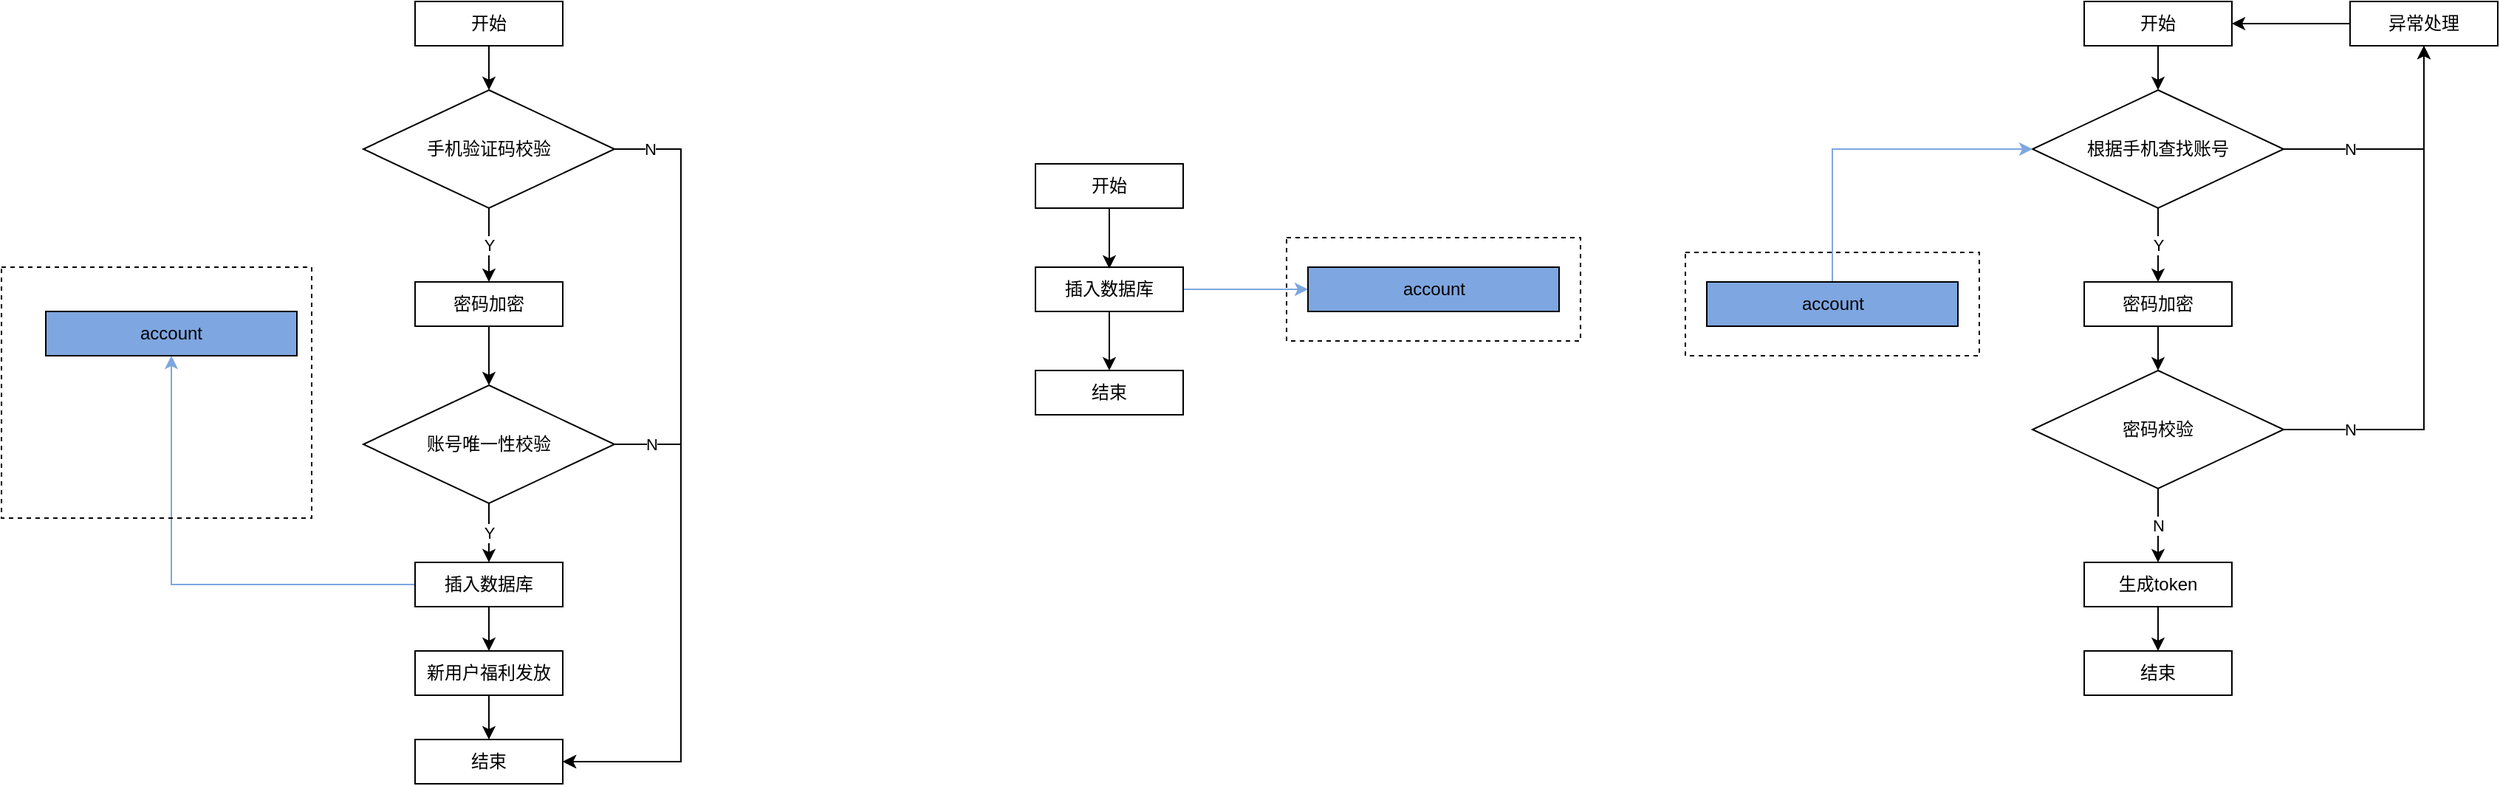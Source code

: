 <mxfile version="24.7.17">
  <diagram name="第 1 页" id="vO-5KL60WhVZvW-t5biG">
    <mxGraphModel dx="1195" dy="615" grid="1" gridSize="10" guides="1" tooltips="1" connect="1" arrows="1" fold="1" page="1" pageScale="1" pageWidth="827" pageHeight="1169" math="0" shadow="0">
      <root>
        <mxCell id="0" />
        <mxCell id="1" parent="0" />
        <mxCell id="7dtAC1SlJE9wVKhIc8UQ-5" value="" style="edgeStyle=orthogonalEdgeStyle;rounded=0;orthogonalLoop=1;jettySize=auto;html=1;" parent="1" source="7dtAC1SlJE9wVKhIc8UQ-1" target="7dtAC1SlJE9wVKhIc8UQ-4" edge="1">
          <mxGeometry relative="1" as="geometry" />
        </mxCell>
        <mxCell id="7dtAC1SlJE9wVKhIc8UQ-1" value="开始" style="rounded=0;whiteSpace=wrap;html=1;fillColor=none;" parent="1" vertex="1">
          <mxGeometry x="310" y="160" width="100" height="30" as="geometry" />
        </mxCell>
        <mxCell id="7dtAC1SlJE9wVKhIc8UQ-7" value="Y" style="edgeStyle=orthogonalEdgeStyle;rounded=0;orthogonalLoop=1;jettySize=auto;html=1;" parent="1" source="7dtAC1SlJE9wVKhIc8UQ-4" target="7dtAC1SlJE9wVKhIc8UQ-6" edge="1">
          <mxGeometry relative="1" as="geometry" />
        </mxCell>
        <mxCell id="7dtAC1SlJE9wVKhIc8UQ-18" value="N" style="edgeStyle=orthogonalEdgeStyle;rounded=0;orthogonalLoop=1;jettySize=auto;html=1;entryX=1;entryY=0.5;entryDx=0;entryDy=0;" parent="1" source="7dtAC1SlJE9wVKhIc8UQ-4" target="7dtAC1SlJE9wVKhIc8UQ-16" edge="1">
          <mxGeometry x="-0.911" relative="1" as="geometry">
            <Array as="points">
              <mxPoint x="490" y="260" />
              <mxPoint x="490" y="675" />
            </Array>
            <mxPoint as="offset" />
          </mxGeometry>
        </mxCell>
        <mxCell id="7dtAC1SlJE9wVKhIc8UQ-4" value="手机验证码校验" style="rhombus;whiteSpace=wrap;html=1;fillColor=none;" parent="1" vertex="1">
          <mxGeometry x="275" y="220" width="170" height="80" as="geometry" />
        </mxCell>
        <mxCell id="7dtAC1SlJE9wVKhIc8UQ-9" value="" style="edgeStyle=orthogonalEdgeStyle;rounded=0;orthogonalLoop=1;jettySize=auto;html=1;" parent="1" source="7dtAC1SlJE9wVKhIc8UQ-6" target="7dtAC1SlJE9wVKhIc8UQ-8" edge="1">
          <mxGeometry relative="1" as="geometry" />
        </mxCell>
        <mxCell id="7dtAC1SlJE9wVKhIc8UQ-6" value="密码加密" style="rounded=0;whiteSpace=wrap;html=1;fillColor=none;" parent="1" vertex="1">
          <mxGeometry x="310" y="350" width="100" height="30" as="geometry" />
        </mxCell>
        <mxCell id="7dtAC1SlJE9wVKhIc8UQ-11" value="Y" style="edgeStyle=orthogonalEdgeStyle;rounded=0;orthogonalLoop=1;jettySize=auto;html=1;" parent="1" source="7dtAC1SlJE9wVKhIc8UQ-8" target="7dtAC1SlJE9wVKhIc8UQ-10" edge="1">
          <mxGeometry relative="1" as="geometry" />
        </mxCell>
        <mxCell id="7dtAC1SlJE9wVKhIc8UQ-19" value="N" style="edgeStyle=orthogonalEdgeStyle;rounded=0;orthogonalLoop=1;jettySize=auto;html=1;entryX=1;entryY=0.5;entryDx=0;entryDy=0;" parent="1" source="7dtAC1SlJE9wVKhIc8UQ-8" target="7dtAC1SlJE9wVKhIc8UQ-16" edge="1">
          <mxGeometry x="-0.853" relative="1" as="geometry">
            <Array as="points">
              <mxPoint x="490" y="460" />
              <mxPoint x="490" y="675" />
            </Array>
            <mxPoint as="offset" />
          </mxGeometry>
        </mxCell>
        <mxCell id="7dtAC1SlJE9wVKhIc8UQ-8" value="账号唯一性校验" style="rhombus;whiteSpace=wrap;html=1;fillColor=none;" parent="1" vertex="1">
          <mxGeometry x="275" y="420" width="170" height="80" as="geometry" />
        </mxCell>
        <mxCell id="7dtAC1SlJE9wVKhIc8UQ-15" value="" style="edgeStyle=orthogonalEdgeStyle;rounded=0;orthogonalLoop=1;jettySize=auto;html=1;" parent="1" source="7dtAC1SlJE9wVKhIc8UQ-10" target="7dtAC1SlJE9wVKhIc8UQ-14" edge="1">
          <mxGeometry relative="1" as="geometry" />
        </mxCell>
        <mxCell id="7dtAC1SlJE9wVKhIc8UQ-20" style="edgeStyle=orthogonalEdgeStyle;rounded=0;orthogonalLoop=1;jettySize=auto;html=1;strokeColor=#7EA6E0;" parent="1" source="7dtAC1SlJE9wVKhIc8UQ-10" target="7dtAC1SlJE9wVKhIc8UQ-13" edge="1">
          <mxGeometry relative="1" as="geometry" />
        </mxCell>
        <mxCell id="7dtAC1SlJE9wVKhIc8UQ-10" value="插入数据库" style="rounded=0;whiteSpace=wrap;html=1;fillColor=none;" parent="1" vertex="1">
          <mxGeometry x="310" y="540" width="100" height="30" as="geometry" />
        </mxCell>
        <mxCell id="7dtAC1SlJE9wVKhIc8UQ-12" value="" style="rounded=0;whiteSpace=wrap;html=1;fillColor=none;dashed=1;" parent="1" vertex="1">
          <mxGeometry x="30" y="340" width="210" height="170" as="geometry" />
        </mxCell>
        <mxCell id="7dtAC1SlJE9wVKhIc8UQ-13" value="account" style="rounded=0;whiteSpace=wrap;html=1;fillColor=#7EA6E0;" parent="1" vertex="1">
          <mxGeometry x="60" y="370" width="170" height="30" as="geometry" />
        </mxCell>
        <mxCell id="7dtAC1SlJE9wVKhIc8UQ-17" value="" style="edgeStyle=orthogonalEdgeStyle;rounded=0;orthogonalLoop=1;jettySize=auto;html=1;" parent="1" source="7dtAC1SlJE9wVKhIc8UQ-14" target="7dtAC1SlJE9wVKhIc8UQ-16" edge="1">
          <mxGeometry relative="1" as="geometry" />
        </mxCell>
        <mxCell id="7dtAC1SlJE9wVKhIc8UQ-14" value="新用户福利发放" style="rounded=0;whiteSpace=wrap;html=1;fillColor=none;" parent="1" vertex="1">
          <mxGeometry x="310" y="600" width="100" height="30" as="geometry" />
        </mxCell>
        <mxCell id="7dtAC1SlJE9wVKhIc8UQ-16" value="结束" style="rounded=0;whiteSpace=wrap;html=1;fillColor=none;" parent="1" vertex="1">
          <mxGeometry x="310" y="660" width="100" height="30" as="geometry" />
        </mxCell>
        <mxCell id="7dtAC1SlJE9wVKhIc8UQ-31" value="" style="edgeStyle=orthogonalEdgeStyle;rounded=0;orthogonalLoop=1;jettySize=auto;html=1;" parent="1" source="7dtAC1SlJE9wVKhIc8UQ-28" edge="1">
          <mxGeometry relative="1" as="geometry">
            <mxPoint x="780.0" y="341" as="targetPoint" />
          </mxGeometry>
        </mxCell>
        <mxCell id="7dtAC1SlJE9wVKhIc8UQ-28" value="开始" style="rounded=0;whiteSpace=wrap;html=1;fillColor=none;" parent="1" vertex="1">
          <mxGeometry x="730" y="270" width="100" height="30" as="geometry" />
        </mxCell>
        <mxCell id="7dtAC1SlJE9wVKhIc8UQ-36" style="edgeStyle=orthogonalEdgeStyle;rounded=0;orthogonalLoop=1;jettySize=auto;html=1;entryX=0;entryY=0.5;entryDx=0;entryDy=0;strokeColor=#7EA6E0;" parent="1" source="7dtAC1SlJE9wVKhIc8UQ-33" target="7dtAC1SlJE9wVKhIc8UQ-25" edge="1">
          <mxGeometry relative="1" as="geometry" />
        </mxCell>
        <mxCell id="7dtAC1SlJE9wVKhIc8UQ-43" value="" style="edgeStyle=orthogonalEdgeStyle;rounded=0;orthogonalLoop=1;jettySize=auto;html=1;" parent="1" source="7dtAC1SlJE9wVKhIc8UQ-33" target="7dtAC1SlJE9wVKhIc8UQ-40" edge="1">
          <mxGeometry relative="1" as="geometry" />
        </mxCell>
        <mxCell id="7dtAC1SlJE9wVKhIc8UQ-33" value="插入数据库" style="rounded=0;whiteSpace=wrap;html=1;fillColor=none;" parent="1" vertex="1">
          <mxGeometry x="730" y="340" width="100" height="30" as="geometry" />
        </mxCell>
        <mxCell id="7dtAC1SlJE9wVKhIc8UQ-40" value="结束" style="rounded=0;whiteSpace=wrap;html=1;fillColor=none;" parent="1" vertex="1">
          <mxGeometry x="730" y="410" width="100" height="30" as="geometry" />
        </mxCell>
        <mxCell id="7dtAC1SlJE9wVKhIc8UQ-24" value="" style="rounded=0;whiteSpace=wrap;html=1;fillColor=none;dashed=1;" parent="1" vertex="1">
          <mxGeometry x="900" y="320" width="199" height="70" as="geometry" />
        </mxCell>
        <mxCell id="7dtAC1SlJE9wVKhIc8UQ-25" value="account" style="rounded=0;whiteSpace=wrap;html=1;fillColor=#7EA6E0;" parent="1" vertex="1">
          <mxGeometry x="914.5" y="340" width="170" height="30" as="geometry" />
        </mxCell>
        <mxCell id="vSEwYygJi2QSESKw-jdO-1" value="" style="edgeStyle=orthogonalEdgeStyle;rounded=0;orthogonalLoop=1;jettySize=auto;html=1;" edge="1" parent="1" source="vSEwYygJi2QSESKw-jdO-2" target="vSEwYygJi2QSESKw-jdO-5">
          <mxGeometry relative="1" as="geometry" />
        </mxCell>
        <mxCell id="vSEwYygJi2QSESKw-jdO-2" value="开始" style="rounded=0;whiteSpace=wrap;html=1;fillColor=none;" vertex="1" parent="1">
          <mxGeometry x="1440" y="160" width="100" height="30" as="geometry" />
        </mxCell>
        <mxCell id="vSEwYygJi2QSESKw-jdO-3" value="Y" style="edgeStyle=orthogonalEdgeStyle;rounded=0;orthogonalLoop=1;jettySize=auto;html=1;" edge="1" parent="1" source="vSEwYygJi2QSESKw-jdO-5" target="vSEwYygJi2QSESKw-jdO-7">
          <mxGeometry relative="1" as="geometry" />
        </mxCell>
        <mxCell id="vSEwYygJi2QSESKw-jdO-30" value="N" style="edgeStyle=orthogonalEdgeStyle;rounded=0;orthogonalLoop=1;jettySize=auto;html=1;entryX=0.5;entryY=1;entryDx=0;entryDy=0;" edge="1" parent="1" source="vSEwYygJi2QSESKw-jdO-5" target="vSEwYygJi2QSESKw-jdO-29">
          <mxGeometry x="-0.455" relative="1" as="geometry">
            <mxPoint as="offset" />
          </mxGeometry>
        </mxCell>
        <mxCell id="vSEwYygJi2QSESKw-jdO-5" value="根据手机查找账号" style="rhombus;whiteSpace=wrap;html=1;fillColor=none;" vertex="1" parent="1">
          <mxGeometry x="1405" y="220" width="170" height="80" as="geometry" />
        </mxCell>
        <mxCell id="vSEwYygJi2QSESKw-jdO-25" value="" style="edgeStyle=orthogonalEdgeStyle;rounded=0;orthogonalLoop=1;jettySize=auto;html=1;" edge="1" parent="1" source="vSEwYygJi2QSESKw-jdO-7" target="vSEwYygJi2QSESKw-jdO-24">
          <mxGeometry relative="1" as="geometry" />
        </mxCell>
        <mxCell id="vSEwYygJi2QSESKw-jdO-7" value="密码加密" style="rounded=0;whiteSpace=wrap;html=1;fillColor=none;" vertex="1" parent="1">
          <mxGeometry x="1440" y="350" width="100" height="30" as="geometry" />
        </mxCell>
        <mxCell id="vSEwYygJi2QSESKw-jdO-18" value="结束" style="rounded=0;whiteSpace=wrap;html=1;fillColor=none;" vertex="1" parent="1">
          <mxGeometry x="1440" y="600" width="100" height="30" as="geometry" />
        </mxCell>
        <mxCell id="vSEwYygJi2QSESKw-jdO-19" value="" style="rounded=0;whiteSpace=wrap;html=1;fillColor=none;dashed=1;" vertex="1" parent="1">
          <mxGeometry x="1170" y="330" width="199" height="70" as="geometry" />
        </mxCell>
        <mxCell id="vSEwYygJi2QSESKw-jdO-21" style="edgeStyle=orthogonalEdgeStyle;rounded=0;orthogonalLoop=1;jettySize=auto;html=1;entryX=0;entryY=0.5;entryDx=0;entryDy=0;strokeColor=#7EA6E0;" edge="1" parent="1" source="vSEwYygJi2QSESKw-jdO-20" target="vSEwYygJi2QSESKw-jdO-5">
          <mxGeometry relative="1" as="geometry">
            <Array as="points">
              <mxPoint x="1270" y="260" />
            </Array>
          </mxGeometry>
        </mxCell>
        <mxCell id="vSEwYygJi2QSESKw-jdO-20" value="account" style="rounded=0;whiteSpace=wrap;html=1;fillColor=#7EA6E0;" vertex="1" parent="1">
          <mxGeometry x="1184.5" y="350" width="170" height="30" as="geometry" />
        </mxCell>
        <mxCell id="vSEwYygJi2QSESKw-jdO-27" value="" style="edgeStyle=orthogonalEdgeStyle;rounded=0;orthogonalLoop=1;jettySize=auto;html=1;" edge="1" parent="1" source="vSEwYygJi2QSESKw-jdO-23" target="vSEwYygJi2QSESKw-jdO-18">
          <mxGeometry relative="1" as="geometry" />
        </mxCell>
        <mxCell id="vSEwYygJi2QSESKw-jdO-23" value="生成token" style="rounded=0;whiteSpace=wrap;html=1;fillColor=none;" vertex="1" parent="1">
          <mxGeometry x="1440" y="540" width="100" height="30" as="geometry" />
        </mxCell>
        <mxCell id="vSEwYygJi2QSESKw-jdO-26" value="N" style="edgeStyle=orthogonalEdgeStyle;rounded=0;orthogonalLoop=1;jettySize=auto;html=1;" edge="1" parent="1" source="vSEwYygJi2QSESKw-jdO-24" target="vSEwYygJi2QSESKw-jdO-23">
          <mxGeometry relative="1" as="geometry" />
        </mxCell>
        <mxCell id="vSEwYygJi2QSESKw-jdO-33" value="N" style="edgeStyle=orthogonalEdgeStyle;rounded=0;orthogonalLoop=1;jettySize=auto;html=1;entryX=0.5;entryY=1;entryDx=0;entryDy=0;" edge="1" parent="1" source="vSEwYygJi2QSESKw-jdO-24" target="vSEwYygJi2QSESKw-jdO-29">
          <mxGeometry x="-0.747" relative="1" as="geometry">
            <mxPoint as="offset" />
          </mxGeometry>
        </mxCell>
        <mxCell id="vSEwYygJi2QSESKw-jdO-24" value="密码校验" style="rhombus;whiteSpace=wrap;html=1;fillColor=none;" vertex="1" parent="1">
          <mxGeometry x="1405" y="410" width="170" height="80" as="geometry" />
        </mxCell>
        <mxCell id="vSEwYygJi2QSESKw-jdO-31" style="edgeStyle=orthogonalEdgeStyle;rounded=0;orthogonalLoop=1;jettySize=auto;html=1;" edge="1" parent="1" source="vSEwYygJi2QSESKw-jdO-29" target="vSEwYygJi2QSESKw-jdO-2">
          <mxGeometry relative="1" as="geometry" />
        </mxCell>
        <mxCell id="vSEwYygJi2QSESKw-jdO-29" value="异常处理" style="rounded=0;whiteSpace=wrap;html=1;fillColor=none;" vertex="1" parent="1">
          <mxGeometry x="1620" y="160" width="100" height="30" as="geometry" />
        </mxCell>
      </root>
    </mxGraphModel>
  </diagram>
</mxfile>
